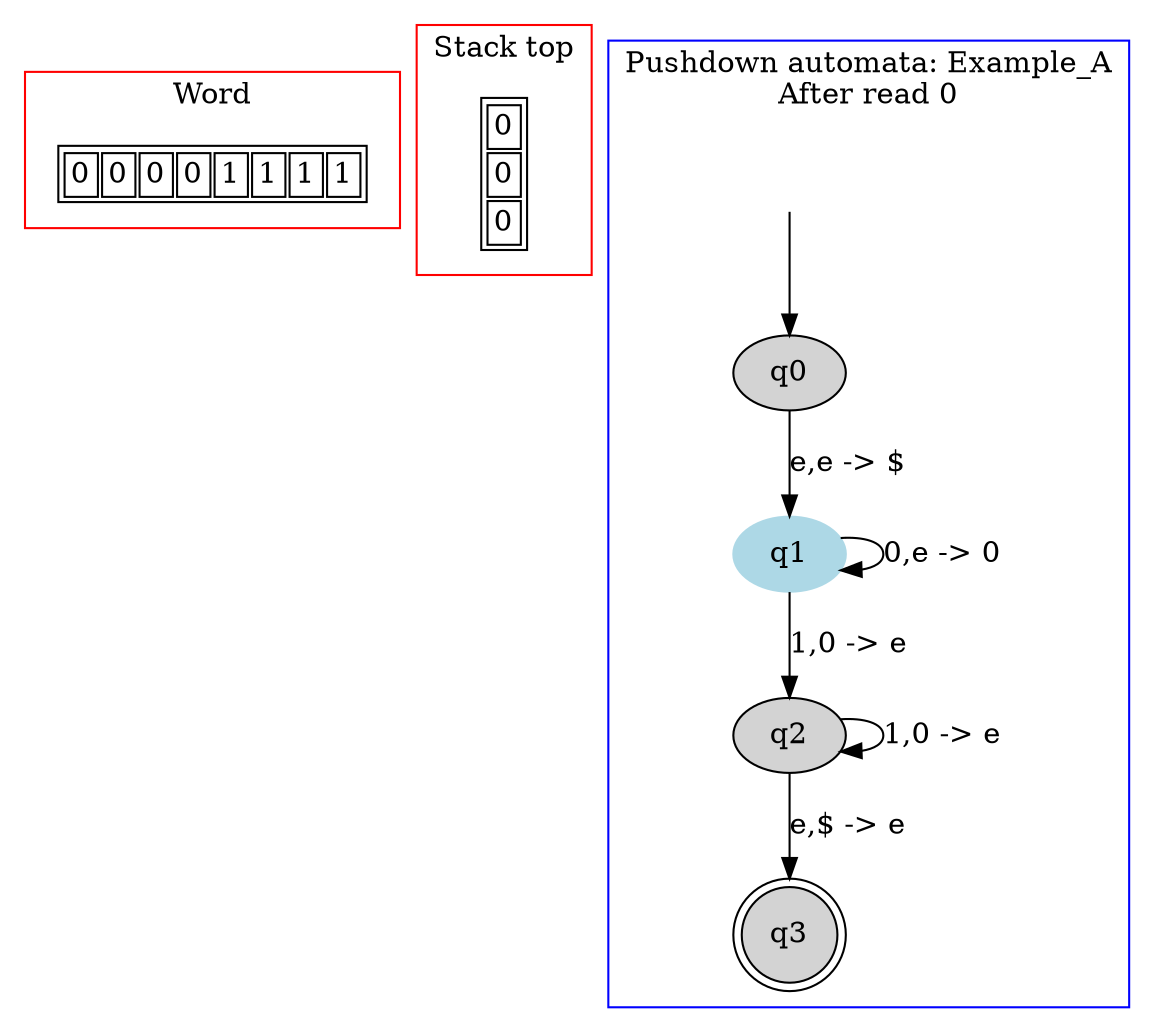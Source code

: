 digraph G {
	subgraph cluster_0 {
		node [shape=plaintext];

struct1 [label=<<TABLE>
<TR>
<TD><FONT>0</FONT></TD>
<TD><FONT>0</FONT></TD>
<TD><FONT>0</FONT></TD>
<TD><FONT>0</FONT></TD>
<TD><FONT>1</FONT></TD>
<TD><FONT>1</FONT></TD>
<TD><FONT>1</FONT></TD>
<TD><FONT>1</FONT></TD>
</TR>
</TABLE>>];
label = "Word";
color=red;
}
	subgraph cluster_2 {
		node [shape=plaintext];

struct2 [label=<<TABLE>
<TR>
<TD>
0</TD>
</TR>
<TR>
<TD>
0</TD>
</TR>
<TR>
<TD>
0</TD>
</TR>
</TABLE>>];
label = "Stack top";
color=red;
}
	subgraph cluster_1 {
		node [style=filled];
		label = "Pushdown automata: Example_A
After read 0"
		color=blue;

		q0;
		q1 [color="lightblue"];
		q2;
		q3 [shape="doublecircle"];
		q0->q1[label="e,e -> $"];
		q1->q1[label="0,e -> 0"];
		q1->q2[label="1,0 -> e"];
		q2->q2[label="1,0 -> e"];
		q2->q3[label="e,$ -> e"];
x [color=white, label=""];		x->q0	}

}
